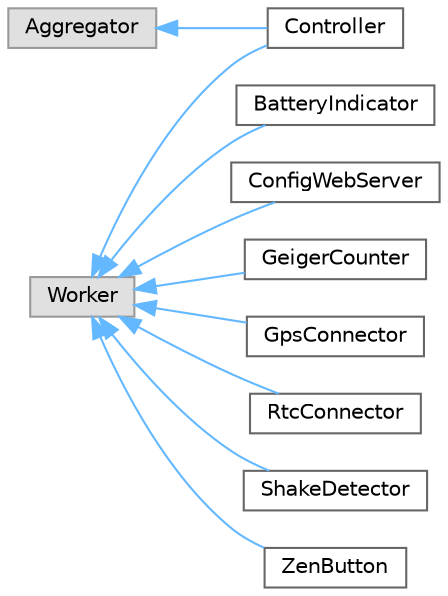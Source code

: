 digraph "Graphical Class Hierarchy"
{
 // LATEX_PDF_SIZE
  bgcolor="transparent";
  edge [fontname=Helvetica,fontsize=10,labelfontname=Helvetica,labelfontsize=10];
  node [fontname=Helvetica,fontsize=10,shape=box,height=0.2,width=0.4];
  rankdir="LR";
  Node0 [id="Node000000",label="Aggregator",height=0.2,width=0.4,color="grey60", fillcolor="#E0E0E0", style="filled",tooltip=" "];
  Node0 -> Node1 [id="edge1_Node000000_Node000001",dir="back",color="steelblue1",style="solid",tooltip=" "];
  Node1 [id="Node000001",label="Controller",height=0.2,width=0.4,color="grey40", fillcolor="white", style="filled",URL="$class_controller.html",tooltip=" "];
  Node2 [id="Node000002",label="Worker",height=0.2,width=0.4,color="grey60", fillcolor="#E0E0E0", style="filled",tooltip=" "];
  Node2 -> Node3 [id="edge2_Node000002_Node000003",dir="back",color="steelblue1",style="solid",tooltip=" "];
  Node3 [id="Node000003",label="BatteryIndicator",height=0.2,width=0.4,color="grey40", fillcolor="white", style="filled",URL="$class_battery_indicator.html",tooltip=" "];
  Node2 -> Node4 [id="edge3_Node000002_Node000004",dir="back",color="steelblue1",style="solid",tooltip=" "];
  Node4 [id="Node000004",label="ConfigWebServer",height=0.2,width=0.4,color="grey40", fillcolor="white", style="filled",URL="$class_config_web_server.html",tooltip=" "];
  Node2 -> Node1 [id="edge4_Node000002_Node000001",dir="back",color="steelblue1",style="solid",tooltip=" "];
  Node2 -> Node5 [id="edge5_Node000002_Node000005",dir="back",color="steelblue1",style="solid",tooltip=" "];
  Node5 [id="Node000005",label="GeigerCounter",height=0.2,width=0.4,color="grey40", fillcolor="white", style="filled",URL="$class_geiger_counter.html",tooltip=" "];
  Node2 -> Node6 [id="edge6_Node000002_Node000006",dir="back",color="steelblue1",style="solid",tooltip=" "];
  Node6 [id="Node000006",label="GpsConnector",height=0.2,width=0.4,color="grey40", fillcolor="white", style="filled",URL="$class_gps_connector.html",tooltip=" "];
  Node2 -> Node7 [id="edge7_Node000002_Node000007",dir="back",color="steelblue1",style="solid",tooltip=" "];
  Node7 [id="Node000007",label="RtcConnector",height=0.2,width=0.4,color="grey40", fillcolor="white", style="filled",URL="$class_rtc_connector.html",tooltip=" "];
  Node2 -> Node8 [id="edge8_Node000002_Node000008",dir="back",color="steelblue1",style="solid",tooltip=" "];
  Node8 [id="Node000008",label="ShakeDetector",height=0.2,width=0.4,color="grey40", fillcolor="white", style="filled",URL="$class_shake_detector.html",tooltip=" "];
  Node2 -> Node9 [id="edge9_Node000002_Node000009",dir="back",color="steelblue1",style="solid",tooltip=" "];
  Node9 [id="Node000009",label="ZenButton",height=0.2,width=0.4,color="grey40", fillcolor="white", style="filled",URL="$class_zen_button.html",tooltip=" "];
}
